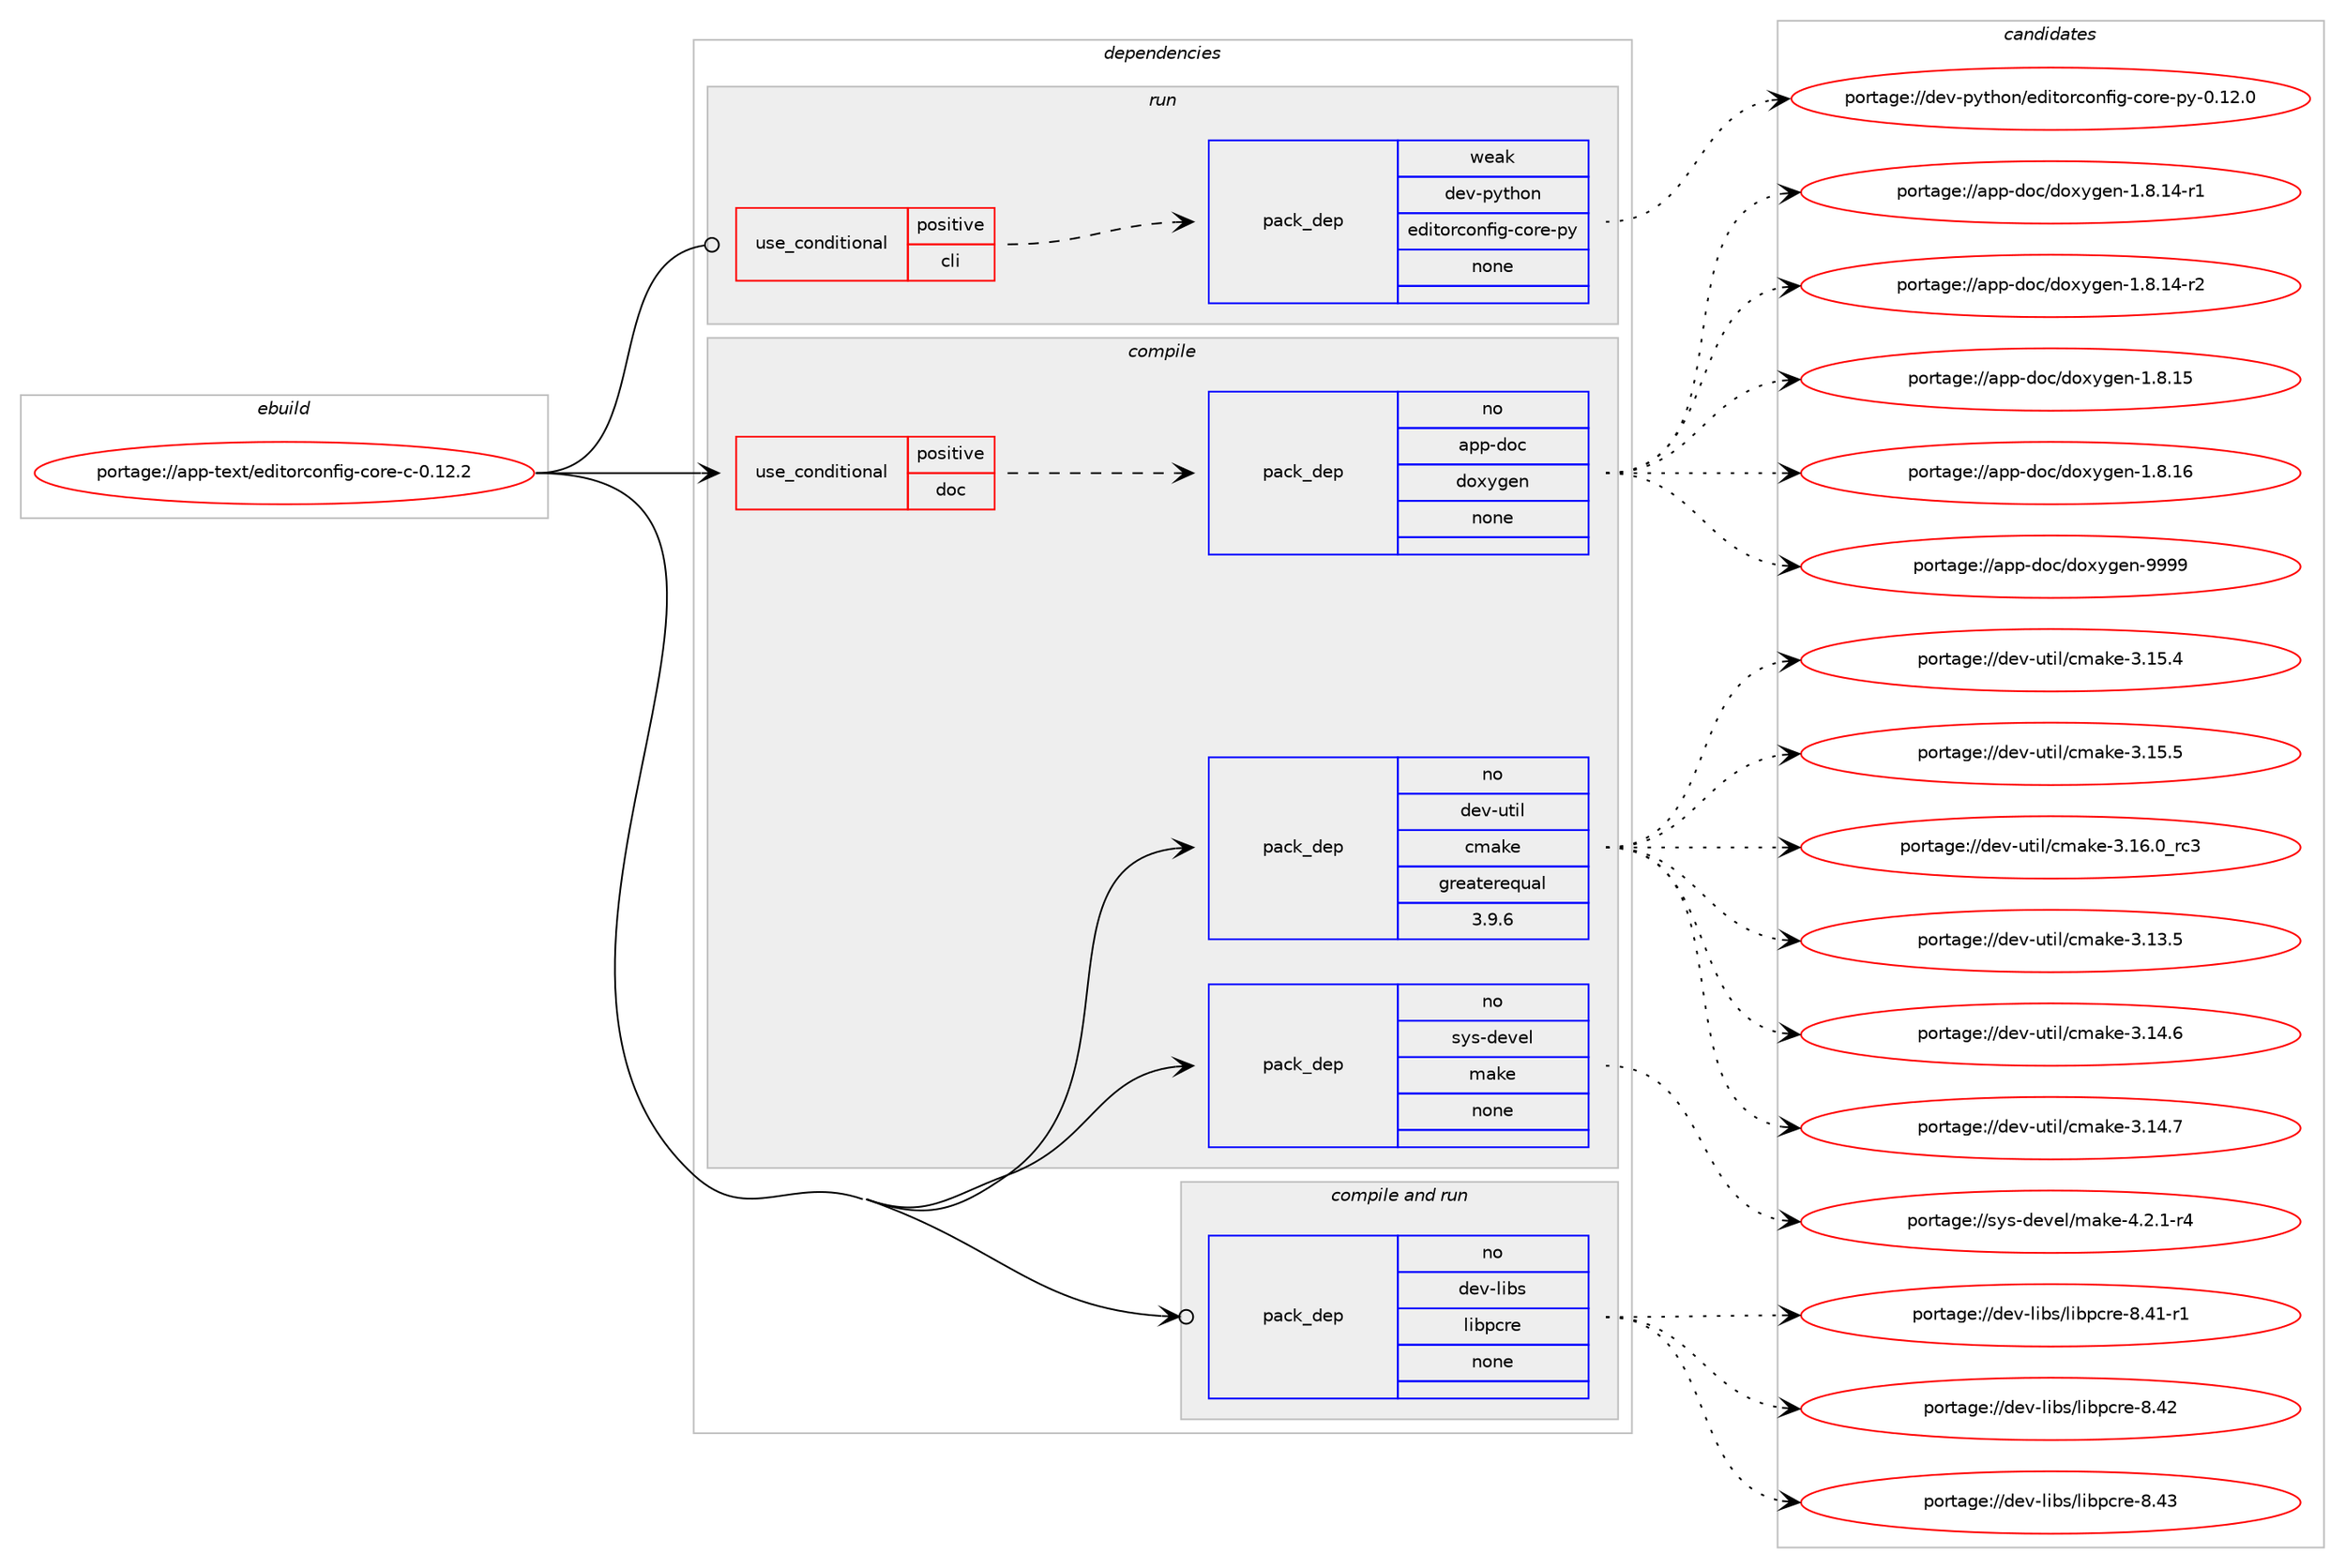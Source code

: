 digraph prolog {

# *************
# Graph options
# *************

newrank=true;
concentrate=true;
compound=true;
graph [rankdir=LR,fontname=Helvetica,fontsize=10,ranksep=1.5];#, ranksep=2.5, nodesep=0.2];
edge  [arrowhead=vee];
node  [fontname=Helvetica,fontsize=10];

# **********
# The ebuild
# **********

subgraph cluster_leftcol {
color=gray;
rank=same;
label=<<i>ebuild</i>>;
id [label="portage://app-text/editorconfig-core-c-0.12.2", color=red, width=4, href="../app-text/editorconfig-core-c-0.12.2.svg"];
}

# ****************
# The dependencies
# ****************

subgraph cluster_midcol {
color=gray;
label=<<i>dependencies</i>>;
subgraph cluster_compile {
fillcolor="#eeeeee";
style=filled;
label=<<i>compile</i>>;
subgraph cond10762 {
dependency43980 [label=<<TABLE BORDER="0" CELLBORDER="1" CELLSPACING="0" CELLPADDING="4"><TR><TD ROWSPAN="3" CELLPADDING="10">use_conditional</TD></TR><TR><TD>positive</TD></TR><TR><TD>doc</TD></TR></TABLE>>, shape=none, color=red];
subgraph pack32473 {
dependency43981 [label=<<TABLE BORDER="0" CELLBORDER="1" CELLSPACING="0" CELLPADDING="4" WIDTH="220"><TR><TD ROWSPAN="6" CELLPADDING="30">pack_dep</TD></TR><TR><TD WIDTH="110">no</TD></TR><TR><TD>app-doc</TD></TR><TR><TD>doxygen</TD></TR><TR><TD>none</TD></TR><TR><TD></TD></TR></TABLE>>, shape=none, color=blue];
}
dependency43980:e -> dependency43981:w [weight=20,style="dashed",arrowhead="vee"];
}
id:e -> dependency43980:w [weight=20,style="solid",arrowhead="vee"];
subgraph pack32474 {
dependency43982 [label=<<TABLE BORDER="0" CELLBORDER="1" CELLSPACING="0" CELLPADDING="4" WIDTH="220"><TR><TD ROWSPAN="6" CELLPADDING="30">pack_dep</TD></TR><TR><TD WIDTH="110">no</TD></TR><TR><TD>dev-util</TD></TR><TR><TD>cmake</TD></TR><TR><TD>greaterequal</TD></TR><TR><TD>3.9.6</TD></TR></TABLE>>, shape=none, color=blue];
}
id:e -> dependency43982:w [weight=20,style="solid",arrowhead="vee"];
subgraph pack32475 {
dependency43983 [label=<<TABLE BORDER="0" CELLBORDER="1" CELLSPACING="0" CELLPADDING="4" WIDTH="220"><TR><TD ROWSPAN="6" CELLPADDING="30">pack_dep</TD></TR><TR><TD WIDTH="110">no</TD></TR><TR><TD>sys-devel</TD></TR><TR><TD>make</TD></TR><TR><TD>none</TD></TR><TR><TD></TD></TR></TABLE>>, shape=none, color=blue];
}
id:e -> dependency43983:w [weight=20,style="solid",arrowhead="vee"];
}
subgraph cluster_compileandrun {
fillcolor="#eeeeee";
style=filled;
label=<<i>compile and run</i>>;
subgraph pack32476 {
dependency43984 [label=<<TABLE BORDER="0" CELLBORDER="1" CELLSPACING="0" CELLPADDING="4" WIDTH="220"><TR><TD ROWSPAN="6" CELLPADDING="30">pack_dep</TD></TR><TR><TD WIDTH="110">no</TD></TR><TR><TD>dev-libs</TD></TR><TR><TD>libpcre</TD></TR><TR><TD>none</TD></TR><TR><TD></TD></TR></TABLE>>, shape=none, color=blue];
}
id:e -> dependency43984:w [weight=20,style="solid",arrowhead="odotvee"];
}
subgraph cluster_run {
fillcolor="#eeeeee";
style=filled;
label=<<i>run</i>>;
subgraph cond10763 {
dependency43985 [label=<<TABLE BORDER="0" CELLBORDER="1" CELLSPACING="0" CELLPADDING="4"><TR><TD ROWSPAN="3" CELLPADDING="10">use_conditional</TD></TR><TR><TD>positive</TD></TR><TR><TD>cli</TD></TR></TABLE>>, shape=none, color=red];
subgraph pack32477 {
dependency43986 [label=<<TABLE BORDER="0" CELLBORDER="1" CELLSPACING="0" CELLPADDING="4" WIDTH="220"><TR><TD ROWSPAN="6" CELLPADDING="30">pack_dep</TD></TR><TR><TD WIDTH="110">weak</TD></TR><TR><TD>dev-python</TD></TR><TR><TD>editorconfig-core-py</TD></TR><TR><TD>none</TD></TR><TR><TD></TD></TR></TABLE>>, shape=none, color=blue];
}
dependency43985:e -> dependency43986:w [weight=20,style="dashed",arrowhead="vee"];
}
id:e -> dependency43985:w [weight=20,style="solid",arrowhead="odot"];
}
}

# **************
# The candidates
# **************

subgraph cluster_choices {
rank=same;
color=gray;
label=<<i>candidates</i>>;

subgraph choice32473 {
color=black;
nodesep=1;
choiceportage97112112451001119947100111120121103101110454946564649524511449 [label="portage://app-doc/doxygen-1.8.14-r1", color=red, width=4,href="../app-doc/doxygen-1.8.14-r1.svg"];
choiceportage97112112451001119947100111120121103101110454946564649524511450 [label="portage://app-doc/doxygen-1.8.14-r2", color=red, width=4,href="../app-doc/doxygen-1.8.14-r2.svg"];
choiceportage9711211245100111994710011112012110310111045494656464953 [label="portage://app-doc/doxygen-1.8.15", color=red, width=4,href="../app-doc/doxygen-1.8.15.svg"];
choiceportage9711211245100111994710011112012110310111045494656464954 [label="portage://app-doc/doxygen-1.8.16", color=red, width=4,href="../app-doc/doxygen-1.8.16.svg"];
choiceportage971121124510011199471001111201211031011104557575757 [label="portage://app-doc/doxygen-9999", color=red, width=4,href="../app-doc/doxygen-9999.svg"];
dependency43981:e -> choiceportage97112112451001119947100111120121103101110454946564649524511449:w [style=dotted,weight="100"];
dependency43981:e -> choiceportage97112112451001119947100111120121103101110454946564649524511450:w [style=dotted,weight="100"];
dependency43981:e -> choiceportage9711211245100111994710011112012110310111045494656464953:w [style=dotted,weight="100"];
dependency43981:e -> choiceportage9711211245100111994710011112012110310111045494656464954:w [style=dotted,weight="100"];
dependency43981:e -> choiceportage971121124510011199471001111201211031011104557575757:w [style=dotted,weight="100"];
}
subgraph choice32474 {
color=black;
nodesep=1;
choiceportage1001011184511711610510847991099710710145514649514653 [label="portage://dev-util/cmake-3.13.5", color=red, width=4,href="../dev-util/cmake-3.13.5.svg"];
choiceportage1001011184511711610510847991099710710145514649524654 [label="portage://dev-util/cmake-3.14.6", color=red, width=4,href="../dev-util/cmake-3.14.6.svg"];
choiceportage1001011184511711610510847991099710710145514649524655 [label="portage://dev-util/cmake-3.14.7", color=red, width=4,href="../dev-util/cmake-3.14.7.svg"];
choiceportage1001011184511711610510847991099710710145514649534652 [label="portage://dev-util/cmake-3.15.4", color=red, width=4,href="../dev-util/cmake-3.15.4.svg"];
choiceportage1001011184511711610510847991099710710145514649534653 [label="portage://dev-util/cmake-3.15.5", color=red, width=4,href="../dev-util/cmake-3.15.5.svg"];
choiceportage1001011184511711610510847991099710710145514649544648951149951 [label="portage://dev-util/cmake-3.16.0_rc3", color=red, width=4,href="../dev-util/cmake-3.16.0_rc3.svg"];
dependency43982:e -> choiceportage1001011184511711610510847991099710710145514649514653:w [style=dotted,weight="100"];
dependency43982:e -> choiceportage1001011184511711610510847991099710710145514649524654:w [style=dotted,weight="100"];
dependency43982:e -> choiceportage1001011184511711610510847991099710710145514649524655:w [style=dotted,weight="100"];
dependency43982:e -> choiceportage1001011184511711610510847991099710710145514649534652:w [style=dotted,weight="100"];
dependency43982:e -> choiceportage1001011184511711610510847991099710710145514649534653:w [style=dotted,weight="100"];
dependency43982:e -> choiceportage1001011184511711610510847991099710710145514649544648951149951:w [style=dotted,weight="100"];
}
subgraph choice32475 {
color=black;
nodesep=1;
choiceportage1151211154510010111810110847109971071014552465046494511452 [label="portage://sys-devel/make-4.2.1-r4", color=red, width=4,href="../sys-devel/make-4.2.1-r4.svg"];
dependency43983:e -> choiceportage1151211154510010111810110847109971071014552465046494511452:w [style=dotted,weight="100"];
}
subgraph choice32476 {
color=black;
nodesep=1;
choiceportage100101118451081059811547108105981129911410145564652494511449 [label="portage://dev-libs/libpcre-8.41-r1", color=red, width=4,href="../dev-libs/libpcre-8.41-r1.svg"];
choiceportage10010111845108105981154710810598112991141014556465250 [label="portage://dev-libs/libpcre-8.42", color=red, width=4,href="../dev-libs/libpcre-8.42.svg"];
choiceportage10010111845108105981154710810598112991141014556465251 [label="portage://dev-libs/libpcre-8.43", color=red, width=4,href="../dev-libs/libpcre-8.43.svg"];
dependency43984:e -> choiceportage100101118451081059811547108105981129911410145564652494511449:w [style=dotted,weight="100"];
dependency43984:e -> choiceportage10010111845108105981154710810598112991141014556465250:w [style=dotted,weight="100"];
dependency43984:e -> choiceportage10010111845108105981154710810598112991141014556465251:w [style=dotted,weight="100"];
}
subgraph choice32477 {
color=black;
nodesep=1;
choiceportage10010111845112121116104111110471011001051161111149911111010210510345991111141014511212145484649504648 [label="portage://dev-python/editorconfig-core-py-0.12.0", color=red, width=4,href="../dev-python/editorconfig-core-py-0.12.0.svg"];
dependency43986:e -> choiceportage10010111845112121116104111110471011001051161111149911111010210510345991111141014511212145484649504648:w [style=dotted,weight="100"];
}
}

}
